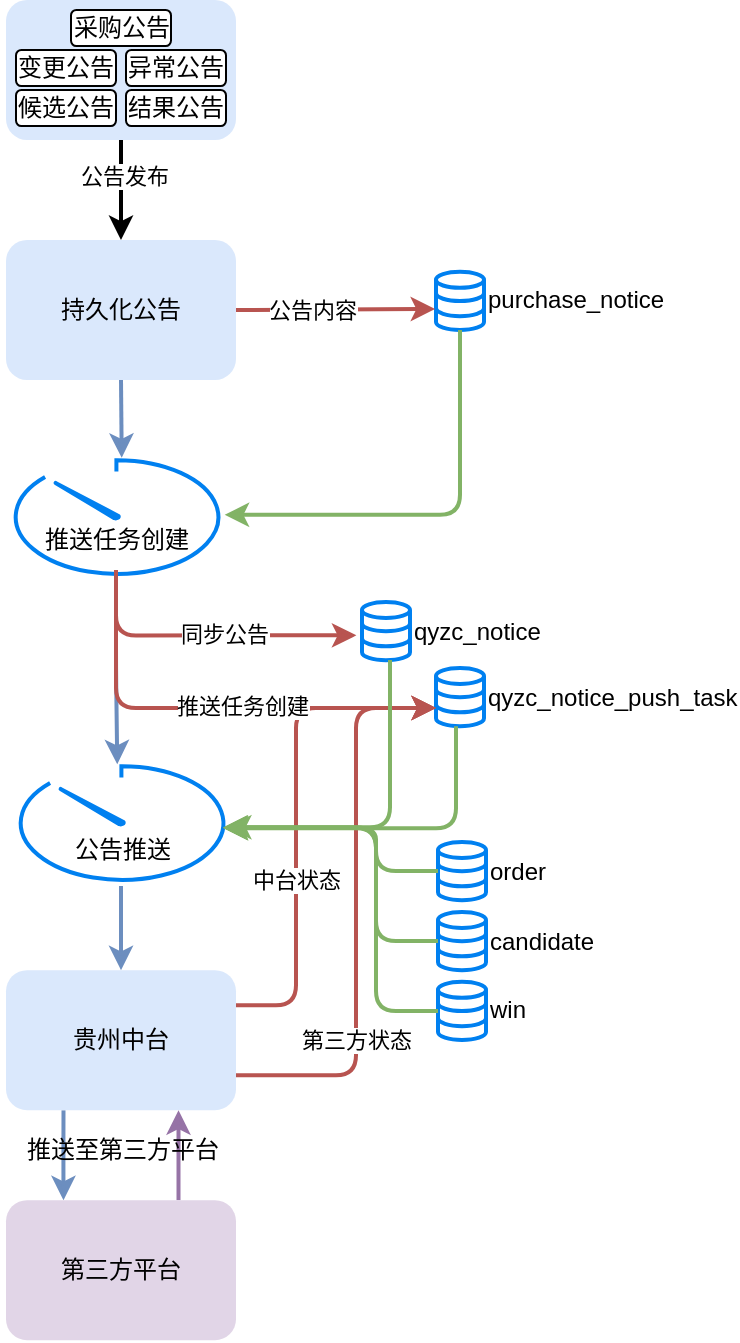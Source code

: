 <mxfile>
    <diagram id="upa3DFTV4PBZ1Uuf5kjk" name="Page-1">
        <mxGraphModel dx="456" dy="417" grid="1" gridSize="10" guides="1" tooltips="1" connect="1" arrows="1" fold="1" page="1" pageScale="1" pageWidth="10" pageHeight="10" math="0" shadow="0">
            <root>
                <mxCell id="0"/>
                <mxCell id="1" parent="0"/>
                <mxCell id="19" style="edgeStyle=none;html=1;exitX=0.5;exitY=1;exitDx=0;exitDy=0;entryX=0.5;entryY=0;entryDx=0;entryDy=0;strokeWidth=2;fontFamily=仿宋;" edge="1" parent="1" source="7" target="18">
                    <mxGeometry relative="1" as="geometry"/>
                </mxCell>
                <mxCell id="21" value="公告发布" style="edgeLabel;html=1;align=center;verticalAlign=middle;resizable=0;points=[];fontFamily=仿宋;" vertex="1" connectable="0" parent="19">
                    <mxGeometry x="-0.309" y="1" relative="1" as="geometry">
                        <mxPoint as="offset"/>
                    </mxGeometry>
                </mxCell>
                <mxCell id="7" value="" style="rounded=1;whiteSpace=wrap;html=1;fillColor=#dae8fc;strokeColor=none;fontFamily=仿宋;" vertex="1" parent="1">
                    <mxGeometry x="-55" y="-40" width="115" height="70" as="geometry"/>
                </mxCell>
                <mxCell id="10" value="&lt;span style=&quot;color: rgb(0, 0, 0);&quot;&gt;采购公告&lt;/span&gt;" style="rounded=1;whiteSpace=wrap;html=1;fontFamily=仿宋;" vertex="1" parent="1">
                    <mxGeometry x="-22.5" y="-35" width="50" height="18" as="geometry"/>
                </mxCell>
                <mxCell id="14" value="&lt;span style=&quot;color: rgb(0, 0, 0);&quot;&gt;候选公告&lt;/span&gt;" style="rounded=1;whiteSpace=wrap;html=1;fontFamily=仿宋;" vertex="1" parent="1">
                    <mxGeometry x="-50" y="5" width="50" height="18" as="geometry"/>
                </mxCell>
                <mxCell id="15" value="&lt;span style=&quot;color: rgb(0, 0, 0);&quot;&gt;结果公告&lt;/span&gt;" style="rounded=1;whiteSpace=wrap;html=1;fontFamily=仿宋;" vertex="1" parent="1">
                    <mxGeometry x="5" y="5" width="50" height="18" as="geometry"/>
                </mxCell>
                <mxCell id="16" value="变更公告" style="rounded=1;whiteSpace=wrap;html=1;fontFamily=仿宋;" vertex="1" parent="1">
                    <mxGeometry x="-50" y="-15" width="50" height="18" as="geometry"/>
                </mxCell>
                <mxCell id="17" value="&lt;span style=&quot;color: rgb(0, 0, 0);&quot;&gt;异常公告&lt;/span&gt;" style="rounded=1;whiteSpace=wrap;html=1;fontFamily=仿宋;" vertex="1" parent="1">
                    <mxGeometry x="5" y="-15" width="50" height="18" as="geometry"/>
                </mxCell>
                <mxCell id="18" value="持久化公告" style="rounded=1;whiteSpace=wrap;html=1;fillColor=#dae8fc;strokeColor=none;fontFamily=黑体;" vertex="1" parent="1">
                    <mxGeometry x="-55" y="80" width="115" height="70" as="geometry"/>
                </mxCell>
                <mxCell id="23" value="purchase_notice" style="html=1;verticalLabelPosition=middle;align=left;labelBackgroundColor=#ffffff;verticalAlign=middle;strokeWidth=2;strokeColor=#0080F0;shadow=0;dashed=0;shape=mxgraph.ios7.icons.data;labelPosition=right;fontFamily=Helvetica;" vertex="1" parent="1">
                    <mxGeometry x="160" y="95.9" width="24" height="29.1" as="geometry"/>
                </mxCell>
                <mxCell id="24" style="edgeStyle=none;html=1;exitX=1;exitY=0.5;exitDx=0;exitDy=0;entryX=-0.018;entryY=0.638;entryDx=0;entryDy=0;entryPerimeter=0;fillColor=#f8cecc;strokeColor=#b85450;strokeWidth=2;fontFamily=仿宋;" edge="1" parent="1" source="18" target="23">
                    <mxGeometry relative="1" as="geometry"/>
                </mxCell>
                <mxCell id="51" value="公告内容" style="edgeLabel;html=1;align=center;verticalAlign=middle;resizable=0;points=[];fontFamily=仿宋;" vertex="1" connectable="0" parent="24">
                    <mxGeometry x="-0.237" relative="1" as="geometry">
                        <mxPoint as="offset"/>
                    </mxGeometry>
                </mxCell>
                <mxCell id="25" value="" style="html=1;verticalLabelPosition=bottom;align=center;labelBackgroundColor=#ffffff;verticalAlign=top;strokeWidth=2;strokeColor=#0080F0;shadow=0;dashed=0;shape=mxgraph.ios7.icons.gauge;fontFamily=仿宋;" vertex="1" parent="1">
                    <mxGeometry x="-55" y="190" width="110" height="60" as="geometry"/>
                </mxCell>
                <mxCell id="26" value="推送任务创建" style="text;html=1;align=center;verticalAlign=middle;resizable=0;points=[];autosize=1;strokeColor=none;fillColor=none;fontFamily=仿宋;" vertex="1" parent="1">
                    <mxGeometry x="-50" y="215" width="100" height="30" as="geometry"/>
                </mxCell>
                <mxCell id="27" style="edgeStyle=none;html=1;exitX=0.5;exitY=1;exitDx=0;exitDy=0;entryX=0.526;entryY=-0.019;entryDx=0;entryDy=0;entryPerimeter=0;fillColor=#dae8fc;strokeColor=#6c8ebf;strokeWidth=2;fontFamily=仿宋;" edge="1" parent="1" source="18" target="25">
                    <mxGeometry relative="1" as="geometry"/>
                </mxCell>
                <mxCell id="28" value="qyzc_notice" style="html=1;verticalLabelPosition=middle;align=left;labelBackgroundColor=#ffffff;verticalAlign=middle;strokeWidth=2;strokeColor=#0080F0;shadow=0;dashed=0;shape=mxgraph.ios7.icons.data;labelPosition=right;fontFamily=Helvetica;" vertex="1" parent="1">
                    <mxGeometry x="123" y="261" width="24" height="29.1" as="geometry"/>
                </mxCell>
                <mxCell id="31" value="qyzc_notice_push_task" style="html=1;verticalLabelPosition=middle;align=left;labelBackgroundColor=#ffffff;verticalAlign=middle;strokeWidth=2;strokeColor=#0080F0;shadow=0;dashed=0;shape=mxgraph.ios7.icons.data;labelPosition=right;fontFamily=Helvetica;" vertex="1" parent="1">
                    <mxGeometry x="160" y="294" width="24" height="29.1" as="geometry"/>
                </mxCell>
                <mxCell id="52" style="edgeStyle=orthogonalEdgeStyle;html=1;entryX=0.5;entryY=0;entryDx=0;entryDy=0;fillColor=#dae8fc;strokeColor=#6c8ebf;strokeWidth=2;fontFamily=仿宋;" edge="1" parent="1" source="34" target="49">
                    <mxGeometry relative="1" as="geometry"/>
                </mxCell>
                <mxCell id="34" value="" style="html=1;verticalLabelPosition=bottom;align=center;labelBackgroundColor=#ffffff;verticalAlign=top;strokeWidth=2;strokeColor=#0080F0;shadow=0;dashed=0;shape=mxgraph.ios7.icons.gauge;fontFamily=仿宋;" vertex="1" parent="1">
                    <mxGeometry x="-52.5" y="343" width="110" height="60" as="geometry"/>
                </mxCell>
                <mxCell id="35" value="公告推送" style="text;html=1;align=center;verticalAlign=middle;resizable=0;points=[];autosize=1;strokeColor=none;fillColor=none;fontFamily=仿宋;" vertex="1" parent="1">
                    <mxGeometry x="-32.5" y="370" width="70" height="30" as="geometry"/>
                </mxCell>
                <mxCell id="39" style="edgeStyle=orthogonalEdgeStyle;html=1;entryX=0.483;entryY=-0.014;entryDx=0;entryDy=0;entryPerimeter=0;fillColor=#dae8fc;strokeColor=#6c8ebf;strokeWidth=2;fontFamily=仿宋;" edge="1" parent="1" source="26" target="34">
                    <mxGeometry relative="1" as="geometry"/>
                </mxCell>
                <mxCell id="56" style="edgeStyle=orthogonalEdgeStyle;html=1;exitX=0.25;exitY=1;exitDx=0;exitDy=0;entryX=0.25;entryY=0;entryDx=0;entryDy=0;fillColor=#dae8fc;strokeColor=#6c8ebf;strokeWidth=2;fontFamily=仿宋;" edge="1" parent="1" source="49" target="50">
                    <mxGeometry relative="1" as="geometry"/>
                </mxCell>
                <mxCell id="49" value="贵州中台" style="rounded=1;whiteSpace=wrap;html=1;fillColor=#dae8fc;strokeColor=none;fontFamily=黑体;" vertex="1" parent="1">
                    <mxGeometry x="-55" y="445.1" width="115" height="70" as="geometry"/>
                </mxCell>
                <mxCell id="57" style="edgeStyle=orthogonalEdgeStyle;html=1;exitX=0.75;exitY=0;exitDx=0;exitDy=0;entryX=0.75;entryY=1;entryDx=0;entryDy=0;fillColor=#e1d5e7;strokeColor=#9673a6;strokeWidth=2;fontFamily=仿宋;" edge="1" parent="1" source="50" target="49">
                    <mxGeometry relative="1" as="geometry"/>
                </mxCell>
                <mxCell id="50" value="第三方平台" style="rounded=1;whiteSpace=wrap;html=1;fillColor=#e1d5e7;strokeColor=none;fontFamily=黑体;" vertex="1" parent="1">
                    <mxGeometry x="-55" y="560.1" width="115" height="70" as="geometry"/>
                </mxCell>
                <mxCell id="54" style="edgeStyle=orthogonalEdgeStyle;html=1;entryX=0;entryY=0.687;entryDx=0;entryDy=0;entryPerimeter=0;fillColor=#f8cecc;strokeColor=#b85450;exitX=1;exitY=0.25;exitDx=0;exitDy=0;strokeWidth=2;fontFamily=仿宋;" edge="1" parent="1" source="49" target="31">
                    <mxGeometry relative="1" as="geometry">
                        <Array as="points">
                            <mxPoint x="90" y="463"/>
                            <mxPoint x="90" y="314"/>
                        </Array>
                    </mxGeometry>
                </mxCell>
                <mxCell id="70" value="中台状态" style="edgeLabel;html=1;align=center;verticalAlign=middle;resizable=0;points=[];fontFamily=仿宋;" vertex="1" connectable="0" parent="54">
                    <mxGeometry x="-0.254" relative="1" as="geometry">
                        <mxPoint as="offset"/>
                    </mxGeometry>
                </mxCell>
                <mxCell id="58" style="edgeStyle=orthogonalEdgeStyle;html=1;exitX=1;exitY=0.75;exitDx=0;exitDy=0;entryX=0;entryY=0.687;entryDx=0;entryDy=0;entryPerimeter=0;fillColor=#f8cecc;strokeColor=#b85450;strokeWidth=2;fontFamily=仿宋;" edge="1" parent="1" source="49" target="31">
                    <mxGeometry relative="1" as="geometry">
                        <Array as="points">
                            <mxPoint x="120" y="498"/>
                            <mxPoint x="120" y="314"/>
                        </Array>
                    </mxGeometry>
                </mxCell>
                <mxCell id="87" value="第三方状态" style="edgeLabel;html=1;align=center;verticalAlign=middle;resizable=0;points=[];" vertex="1" connectable="0" parent="58">
                    <mxGeometry x="-0.452" relative="1" as="geometry">
                        <mxPoint as="offset"/>
                    </mxGeometry>
                </mxCell>
                <mxCell id="61" style="edgeStyle=orthogonalEdgeStyle;html=1;entryX=0;entryY=0.687;entryDx=0;entryDy=0;entryPerimeter=0;fillColor=#f8cecc;strokeColor=#b85450;strokeWidth=2;fontFamily=仿宋;" edge="1" parent="1" source="25" target="31">
                    <mxGeometry relative="1" as="geometry">
                        <Array as="points">
                            <mxPoint y="314"/>
                        </Array>
                    </mxGeometry>
                </mxCell>
                <mxCell id="68" value="&lt;span style=&quot;color: rgb(0, 0, 0); font-family: 仿宋;&quot;&gt;推送任务创建&lt;/span&gt;" style="edgeLabel;html=1;align=center;verticalAlign=middle;resizable=0;points=[];" vertex="1" connectable="0" parent="61">
                    <mxGeometry x="0.131" y="1" relative="1" as="geometry">
                        <mxPoint as="offset"/>
                    </mxGeometry>
                </mxCell>
                <mxCell id="65" value="推送至第三方平台" style="text;html=1;align=center;verticalAlign=middle;resizable=0;points=[];autosize=1;strokeColor=none;fillColor=none;fontFamily=仿宋;" vertex="1" parent="1">
                    <mxGeometry x="-57.5" y="520.1" width="120" height="30" as="geometry"/>
                </mxCell>
                <mxCell id="66" style="edgeStyle=orthogonalEdgeStyle;html=1;entryX=0.994;entryY=0.457;entryDx=0;entryDy=0;entryPerimeter=0;fillColor=#d5e8d4;strokeColor=#82b366;strokeWidth=2;" edge="1" parent="1" source="23" target="25">
                    <mxGeometry relative="1" as="geometry">
                        <Array as="points">
                            <mxPoint x="172" y="217"/>
                        </Array>
                    </mxGeometry>
                </mxCell>
                <mxCell id="71" value="order" style="html=1;verticalLabelPosition=middle;align=left;labelBackgroundColor=#ffffff;verticalAlign=middle;strokeWidth=2;strokeColor=#0080F0;shadow=0;dashed=0;shape=mxgraph.ios7.icons.data;labelPosition=right;fontFamily=Helvetica;" vertex="1" parent="1">
                    <mxGeometry x="161" y="381" width="24" height="29.1" as="geometry"/>
                </mxCell>
                <mxCell id="72" value="candidate" style="html=1;verticalLabelPosition=middle;align=left;labelBackgroundColor=#ffffff;verticalAlign=middle;strokeWidth=2;strokeColor=#0080F0;shadow=0;dashed=0;shape=mxgraph.ios7.icons.data;labelPosition=right;fontFamily=Helvetica;" vertex="1" parent="1">
                    <mxGeometry x="161" y="416" width="24" height="29.1" as="geometry"/>
                </mxCell>
                <mxCell id="73" value="win" style="html=1;verticalLabelPosition=middle;align=left;labelBackgroundColor=#ffffff;verticalAlign=middle;strokeWidth=2;strokeColor=#0080F0;shadow=0;dashed=0;shape=mxgraph.ios7.icons.data;labelPosition=right;fontFamily=Helvetica;" vertex="1" parent="1">
                    <mxGeometry x="161" y="450.9" width="24" height="29.1" as="geometry"/>
                </mxCell>
                <mxCell id="79" style="edgeStyle=orthogonalEdgeStyle;html=1;entryX=0.964;entryY=0.516;entryDx=0;entryDy=0;entryPerimeter=0;strokeWidth=2;fillColor=#d5e8d4;strokeColor=#82b366;" edge="1" parent="1" source="72" target="34">
                    <mxGeometry relative="1" as="geometry">
                        <Array as="points">
                            <mxPoint x="130" y="431"/>
                            <mxPoint x="130" y="374"/>
                        </Array>
                    </mxGeometry>
                </mxCell>
                <mxCell id="80" style="edgeStyle=orthogonalEdgeStyle;html=1;entryX=0.963;entryY=0.513;entryDx=0;entryDy=0;entryPerimeter=0;strokeWidth=2;fillColor=#d5e8d4;strokeColor=#82b366;" edge="1" parent="1" source="73" target="34">
                    <mxGeometry relative="1" as="geometry">
                        <Array as="points">
                            <mxPoint x="130" y="465"/>
                            <mxPoint x="130" y="374"/>
                        </Array>
                    </mxGeometry>
                </mxCell>
                <mxCell id="81" style="edgeStyle=orthogonalEdgeStyle;html=1;entryX=0.965;entryY=0.512;entryDx=0;entryDy=0;entryPerimeter=0;strokeWidth=2;fillColor=#d5e8d4;strokeColor=#82b366;" edge="1" parent="1" source="71" target="34">
                    <mxGeometry relative="1" as="geometry">
                        <Array as="points">
                            <mxPoint x="130" y="396"/>
                            <mxPoint x="130" y="374"/>
                        </Array>
                    </mxGeometry>
                </mxCell>
                <mxCell id="83" style="edgeStyle=orthogonalEdgeStyle;html=1;entryX=0.967;entryY=0.519;entryDx=0;entryDy=0;entryPerimeter=0;strokeWidth=2;fillColor=#d5e8d4;strokeColor=#82b366;" edge="1" parent="1" source="31" target="34">
                    <mxGeometry relative="1" as="geometry">
                        <Array as="points">
                            <mxPoint x="170" y="374"/>
                        </Array>
                    </mxGeometry>
                </mxCell>
                <mxCell id="84" style="edgeStyle=orthogonalEdgeStyle;html=1;entryX=-0.117;entryY=0.573;entryDx=0;entryDy=0;entryPerimeter=0;fillColor=#f8cecc;strokeColor=#b85450;strokeWidth=2;" edge="1" parent="1" source="26" target="28">
                    <mxGeometry relative="1" as="geometry">
                        <Array as="points">
                            <mxPoint y="278"/>
                        </Array>
                    </mxGeometry>
                </mxCell>
                <mxCell id="85" value="&lt;span style=&quot;color: rgb(0, 0, 0); font-family: 仿宋;&quot;&gt;同步公告&lt;/span&gt;" style="edgeLabel;html=1;align=center;verticalAlign=middle;resizable=0;points=[];" vertex="1" connectable="0" parent="84">
                    <mxGeometry x="0.13" y="1" relative="1" as="geometry">
                        <mxPoint as="offset"/>
                    </mxGeometry>
                </mxCell>
                <mxCell id="86" style="edgeStyle=orthogonalEdgeStyle;html=1;entryX=0.968;entryY=0.545;entryDx=0;entryDy=0;entryPerimeter=0;strokeWidth=2;fillColor=#d5e8d4;strokeColor=#82b366;" edge="1" parent="1">
                    <mxGeometry relative="1" as="geometry">
                        <mxPoint x="137" y="290" as="sourcePoint"/>
                        <mxPoint x="55.5" y="373.6" as="targetPoint"/>
                        <Array as="points">
                            <mxPoint x="136.52" y="373.9"/>
                        </Array>
                    </mxGeometry>
                </mxCell>
            </root>
        </mxGraphModel>
    </diagram>
</mxfile>